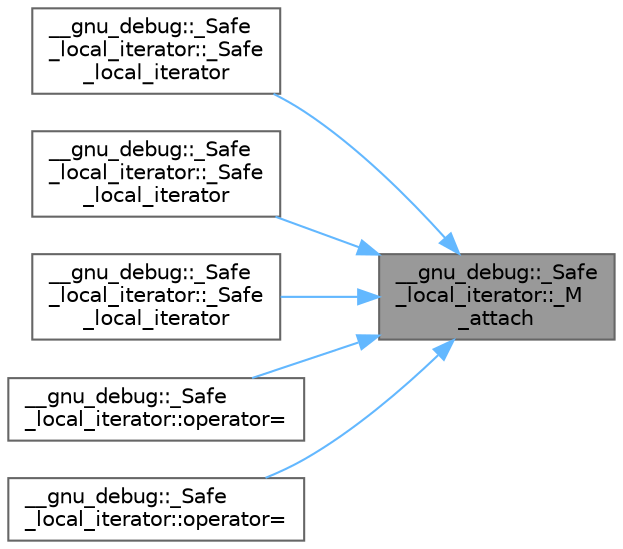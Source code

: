 digraph "__gnu_debug::_Safe_local_iterator::_M_attach"
{
 // LATEX_PDF_SIZE
  bgcolor="transparent";
  edge [fontname=Helvetica,fontsize=10,labelfontname=Helvetica,labelfontsize=10];
  node [fontname=Helvetica,fontsize=10,shape=box,height=0.2,width=0.4];
  rankdir="RL";
  Node1 [id="Node000001",label="__gnu_debug::_Safe\l_local_iterator::_M\l_attach",height=0.2,width=0.4,color="gray40", fillcolor="grey60", style="filled", fontcolor="black",tooltip=" "];
  Node1 -> Node2 [id="edge6_Node000001_Node000002",dir="back",color="steelblue1",style="solid",tooltip=" "];
  Node2 [id="Node000002",label="__gnu_debug::_Safe\l_local_iterator::_Safe\l_local_iterator",height=0.2,width=0.4,color="grey40", fillcolor="white", style="filled",URL="$class____gnu__debug_1_1___safe__local__iterator.html#a281a8ffa72a96b7599ad892efc6f4367",tooltip="Move construction."];
  Node1 -> Node3 [id="edge7_Node000001_Node000003",dir="back",color="steelblue1",style="solid",tooltip=" "];
  Node3 [id="Node000003",label="__gnu_debug::_Safe\l_local_iterator::_Safe\l_local_iterator",height=0.2,width=0.4,color="grey40", fillcolor="white", style="filled",URL="$class____gnu__debug_1_1___safe__local__iterator.html#a0a7e70d70fe6ebf02a59eb4ed6704642",tooltip="Copy construction."];
  Node1 -> Node4 [id="edge8_Node000001_Node000004",dir="back",color="steelblue1",style="solid",tooltip=" "];
  Node4 [id="Node000004",label="__gnu_debug::_Safe\l_local_iterator::_Safe\l_local_iterator",height=0.2,width=0.4,color="grey40", fillcolor="white", style="filled",URL="$class____gnu__debug_1_1___safe__local__iterator.html#ab45913e372960af8e21c2e246563e815",tooltip="Converting constructor from a mutable iterator to a constant iterator."];
  Node1 -> Node5 [id="edge9_Node000001_Node000005",dir="back",color="steelblue1",style="solid",tooltip=" "];
  Node5 [id="Node000005",label="__gnu_debug::_Safe\l_local_iterator::operator=",height=0.2,width=0.4,color="grey40", fillcolor="white", style="filled",URL="$class____gnu__debug_1_1___safe__local__iterator.html#a1e0306579e4d4782b254f5d5732e078f",tooltip="Move assignment."];
  Node1 -> Node6 [id="edge10_Node000001_Node000006",dir="back",color="steelblue1",style="solid",tooltip=" "];
  Node6 [id="Node000006",label="__gnu_debug::_Safe\l_local_iterator::operator=",height=0.2,width=0.4,color="grey40", fillcolor="white", style="filled",URL="$class____gnu__debug_1_1___safe__local__iterator.html#a4370f29684bf7feab310caad4d1ba01f",tooltip="Copy assignment."];
}
